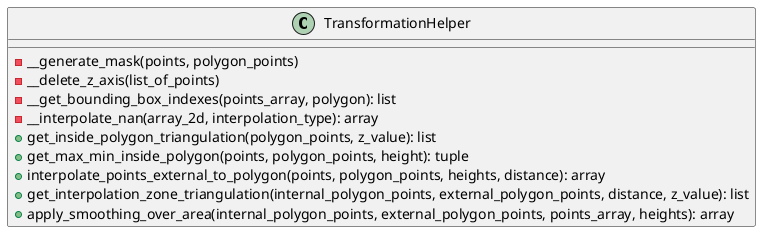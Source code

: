 @startuml
'https://plantuml.com/class-diagram

class TransformationHelper {

    - __generate_mask(points, polygon_points)
    - __delete_z_axis(list_of_points)
    - __get_bounding_box_indexes(points_array, polygon): list
    - __interpolate_nan(array_2d, interpolation_type): array
    + get_inside_polygon_triangulation(polygon_points, z_value): list
    + get_max_min_inside_polygon(points, polygon_points, height): tuple
    + interpolate_points_external_to_polygon(points, polygon_points, heights, distance): array
    + get_interpolation_zone_triangulation(internal_polygon_points, external_polygon_points, distance, z_value): list
    + apply_smoothing_over_area(internal_polygon_points, external_polygon_points, points_array, heights): array
}

@enduml